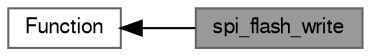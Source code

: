 digraph "spi_flash_write"
{
 // LATEX_PDF_SIZE
  bgcolor="transparent";
  edge [fontname=FreeSans,fontsize=10,labelfontname=FreeSans,labelfontsize=10];
  node [fontname=FreeSans,fontsize=10,shape=box,height=0.2,width=0.4];
  rankdir=LR;
  Node2 [label="Function",height=0.2,width=0.4,color="grey40", fillcolor="white", style="filled",URL="$group___s_p_i_f_l_a_s_h_a_p_i.html",tooltip=" "];
  Node1 [label="spi_flash_write",height=0.2,width=0.4,color="gray40", fillcolor="grey60", style="filled", fontcolor="black",tooltip=" "];
  Node2->Node1 [shape=plaintext, dir="back", style="solid"];
}
